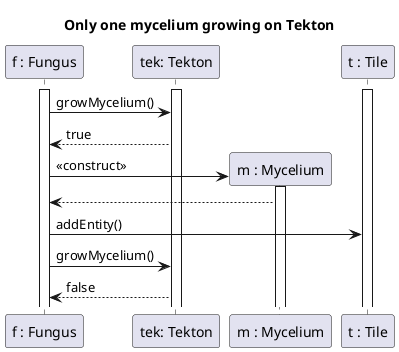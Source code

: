 @startuml Mycelium growth

title Only one mycelium growing on Tekton

participant "f : Fungus" as F
participant "tek: Tekton" as Tek
participant "m : Mycelium" as M
participant "t : Tile" as T

activate F
activate T
activate Tek


F->Tek : growMycelium()
Tek --> F : true
F -> M ** : <<construct>>
activate M
M --> F
F -> T : addEntity()
F->Tek : growMycelium()
Tek --> F : false



@enduml